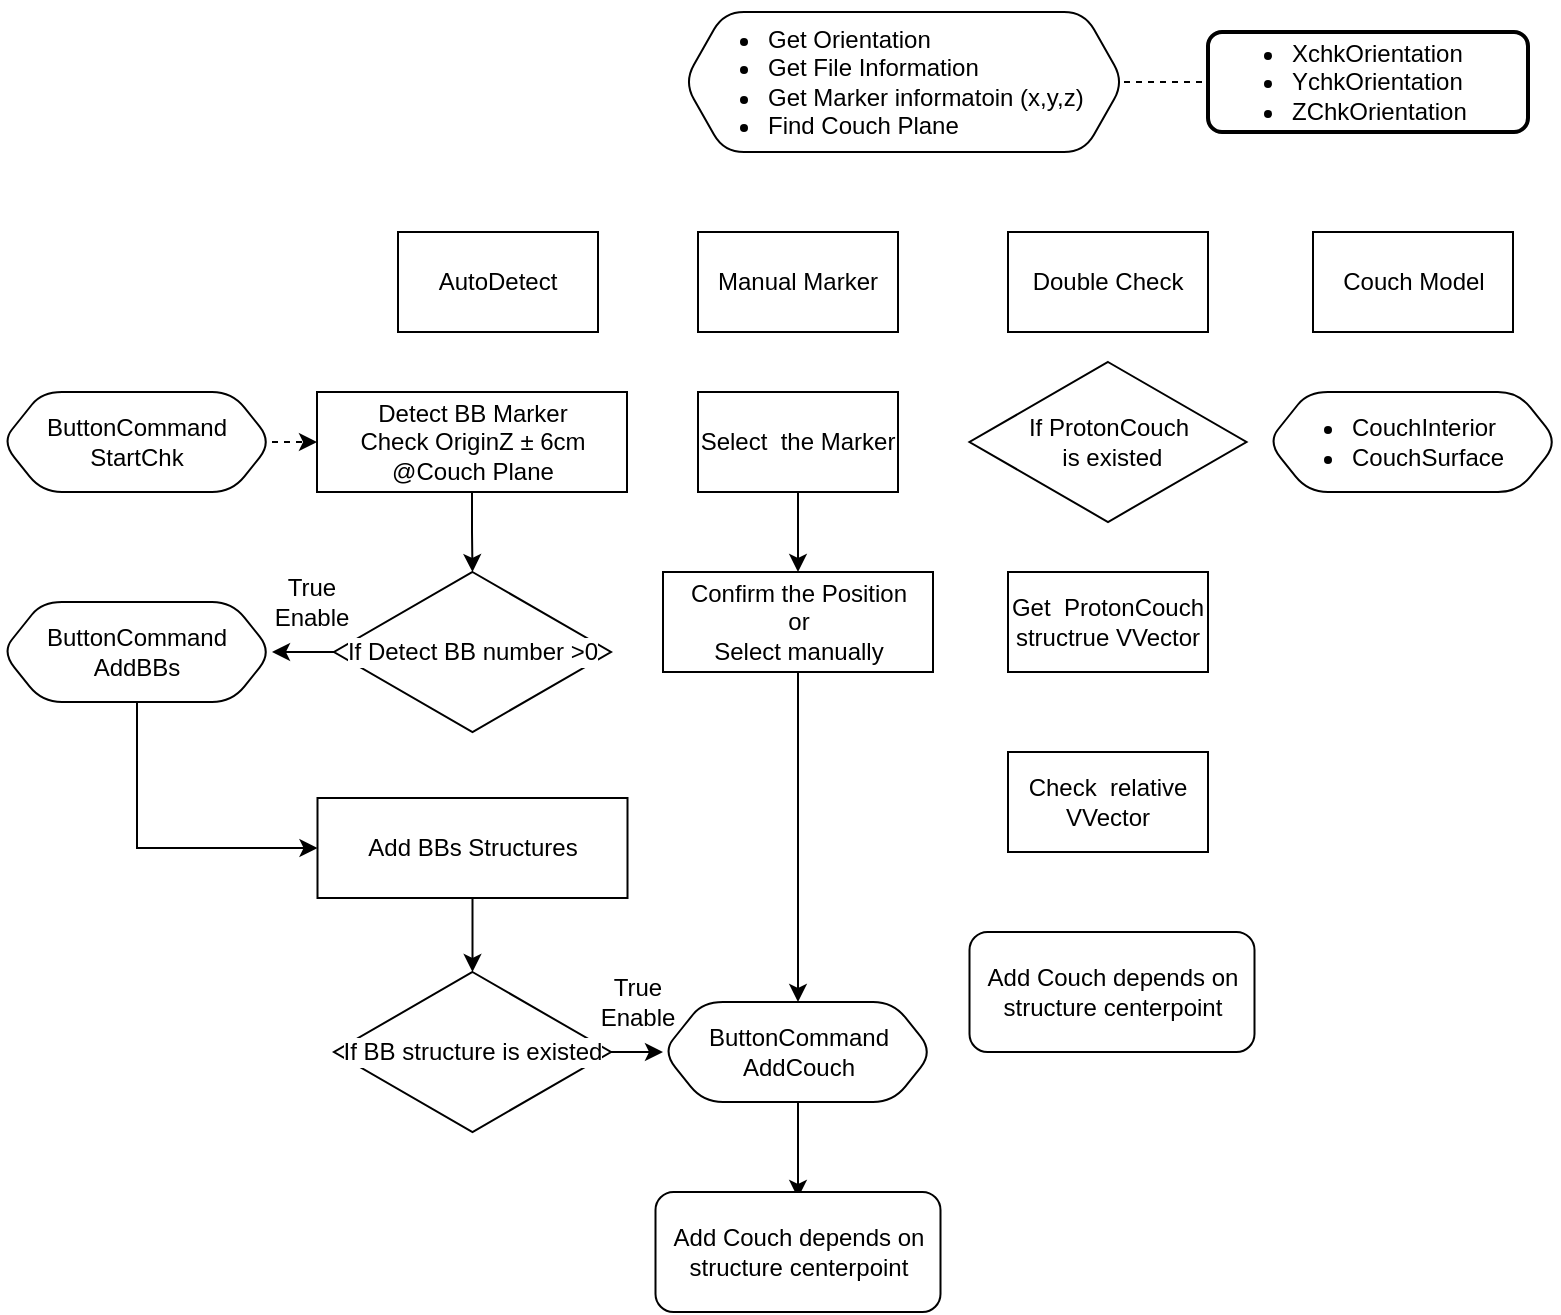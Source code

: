 <mxfile version="21.3.6" type="github">
  <diagram name="第 1 页" id="3PoZT99JLvgC_yYh0iIf">
    <mxGraphModel dx="838" dy="887" grid="1" gridSize="10" guides="1" tooltips="1" connect="1" arrows="1" fold="1" page="1" pageScale="1" pageWidth="827" pageHeight="1169" math="0" shadow="0">
      <root>
        <mxCell id="0" />
        <mxCell id="1" parent="0" />
        <mxCell id="L71xMRWu8lyQpmZ8tHU4-3" style="edgeStyle=orthogonalEdgeStyle;rounded=0;orthogonalLoop=1;jettySize=auto;html=1;exitX=1;exitY=0.5;exitDx=0;exitDy=0;endArrow=none;endFill=0;dashed=1;" parent="1" source="UUtNP9MRQaCTh92hcmn--1" edge="1">
          <mxGeometry relative="1" as="geometry">
            <mxPoint x="610" y="105" as="targetPoint" />
          </mxGeometry>
        </mxCell>
        <mxCell id="UUtNP9MRQaCTh92hcmn--1" value="&lt;ul&gt;&lt;li&gt;Get Orientation&lt;/li&gt;&lt;li style=&quot;border-color: var(--border-color);&quot;&gt;Get File Information&lt;/li&gt;&lt;li style=&quot;border-color: var(--border-color);&quot;&gt;Get Marker informatoin (x,y,z)&lt;/li&gt;&lt;li&gt;Find Couch Plane&lt;/li&gt;&lt;/ul&gt;" style="shape=hexagon;perimeter=hexagonPerimeter2;whiteSpace=wrap;html=1;fixedSize=1;rounded=1;align=left;" parent="1" vertex="1">
          <mxGeometry x="348" y="70" width="220" height="70" as="geometry" />
        </mxCell>
        <mxCell id="UUtNP9MRQaCTh92hcmn--2" value="AutoDetect" style="rounded=0;whiteSpace=wrap;html=1;" parent="1" vertex="1">
          <mxGeometry x="205" y="180" width="100" height="50" as="geometry" />
        </mxCell>
        <mxCell id="UUtNP9MRQaCTh92hcmn--3" value="Manual Marker" style="rounded=0;whiteSpace=wrap;html=1;" parent="1" vertex="1">
          <mxGeometry x="355" y="180" width="100" height="50" as="geometry" />
        </mxCell>
        <mxCell id="UUtNP9MRQaCTh92hcmn--4" value="Double Check" style="rounded=0;whiteSpace=wrap;html=1;" parent="1" vertex="1">
          <mxGeometry x="510" y="180" width="100" height="50" as="geometry" />
        </mxCell>
        <mxCell id="UUtNP9MRQaCTh92hcmn--5" value="Couch Model" style="rounded=0;whiteSpace=wrap;html=1;" parent="1" vertex="1">
          <mxGeometry x="662.5" y="180" width="100" height="50" as="geometry" />
        </mxCell>
        <mxCell id="UUtNP9MRQaCTh92hcmn--6" value="&lt;ul&gt;&lt;li&gt;CouchInterior&lt;/li&gt;&lt;li&gt;CouchSurface&lt;/li&gt;&lt;/ul&gt;" style="shape=hexagon;perimeter=hexagonPerimeter2;whiteSpace=wrap;html=1;fixedSize=1;rounded=1;align=left;" parent="1" vertex="1">
          <mxGeometry x="640" y="260" width="145" height="50" as="geometry" />
        </mxCell>
        <mxCell id="L71xMRWu8lyQpmZ8tHU4-6" style="edgeStyle=orthogonalEdgeStyle;rounded=0;orthogonalLoop=1;jettySize=auto;html=1;exitX=1;exitY=0.5;exitDx=0;exitDy=0;entryX=0;entryY=0.5;entryDx=0;entryDy=0;dashed=1;" parent="1" source="L71xMRWu8lyQpmZ8tHU4-1" target="L71xMRWu8lyQpmZ8tHU4-5" edge="1">
          <mxGeometry relative="1" as="geometry" />
        </mxCell>
        <mxCell id="L71xMRWu8lyQpmZ8tHU4-1" value="ButtonCommand&lt;br&gt;StartChk" style="shape=hexagon;perimeter=hexagonPerimeter2;whiteSpace=wrap;html=1;fixedSize=1;rounded=1;align=center;" parent="1" vertex="1">
          <mxGeometry x="7" y="260" width="135" height="50" as="geometry" />
        </mxCell>
        <mxCell id="L71xMRWu8lyQpmZ8tHU4-4" value="&lt;ul&gt;&lt;li&gt;XchkOrientation&lt;/li&gt;&lt;li&gt;YchkOrientation&lt;/li&gt;&lt;li&gt;ZChkOrientation&lt;/li&gt;&lt;/ul&gt;" style="rounded=1;whiteSpace=wrap;html=1;absoluteArcSize=1;arcSize=14;strokeWidth=2;align=left;" parent="1" vertex="1">
          <mxGeometry x="610" y="80" width="160" height="50" as="geometry" />
        </mxCell>
        <mxCell id="L71xMRWu8lyQpmZ8tHU4-14" style="edgeStyle=orthogonalEdgeStyle;rounded=0;orthogonalLoop=1;jettySize=auto;html=1;exitX=0.5;exitY=1;exitDx=0;exitDy=0;entryX=0.5;entryY=0;entryDx=0;entryDy=0;entryPerimeter=0;" parent="1" source="L71xMRWu8lyQpmZ8tHU4-5" target="L71xMRWu8lyQpmZ8tHU4-8" edge="1">
          <mxGeometry relative="1" as="geometry" />
        </mxCell>
        <mxCell id="L71xMRWu8lyQpmZ8tHU4-5" value="Detect BB Marker&lt;br&gt;Check OriginZ&amp;nbsp;± 6cm &lt;br&gt;@Couch Plane" style="rounded=0;whiteSpace=wrap;html=1;" parent="1" vertex="1">
          <mxGeometry x="164.5" y="260" width="155" height="50" as="geometry" />
        </mxCell>
        <mxCell id="L71xMRWu8lyQpmZ8tHU4-28" style="edgeStyle=orthogonalEdgeStyle;rounded=0;orthogonalLoop=1;jettySize=auto;html=1;exitX=0.5;exitY=1;exitDx=0;exitDy=0;entryX=0.5;entryY=0;entryDx=0;entryDy=0;entryPerimeter=0;" parent="1" source="L71xMRWu8lyQpmZ8tHU4-7" target="L71xMRWu8lyQpmZ8tHU4-23" edge="1">
          <mxGeometry relative="1" as="geometry" />
        </mxCell>
        <mxCell id="L71xMRWu8lyQpmZ8tHU4-7" value="Add BBs Structures" style="rounded=0;whiteSpace=wrap;html=1;" parent="1" vertex="1">
          <mxGeometry x="164.75" y="463" width="155" height="50" as="geometry" />
        </mxCell>
        <mxCell id="L71xMRWu8lyQpmZ8tHU4-10" style="edgeStyle=orthogonalEdgeStyle;rounded=0;orthogonalLoop=1;jettySize=auto;html=1;exitX=0;exitY=0.5;exitDx=0;exitDy=0;exitPerimeter=0;entryX=1;entryY=0.5;entryDx=0;entryDy=0;" parent="1" source="L71xMRWu8lyQpmZ8tHU4-8" target="L71xMRWu8lyQpmZ8tHU4-9" edge="1">
          <mxGeometry relative="1" as="geometry" />
        </mxCell>
        <mxCell id="L71xMRWu8lyQpmZ8tHU4-8" value="If Detect BB number &amp;gt;0" style="strokeWidth=1;html=1;shape=mxgraph.flowchart.decision;whiteSpace=wrap;labelBackgroundColor=#FFFFFF;" parent="1" vertex="1">
          <mxGeometry x="173" y="350" width="138.5" height="80" as="geometry" />
        </mxCell>
        <mxCell id="L71xMRWu8lyQpmZ8tHU4-17" style="edgeStyle=orthogonalEdgeStyle;rounded=0;orthogonalLoop=1;jettySize=auto;html=1;exitX=0.5;exitY=1;exitDx=0;exitDy=0;entryX=0;entryY=0.5;entryDx=0;entryDy=0;" parent="1" source="L71xMRWu8lyQpmZ8tHU4-9" target="L71xMRWu8lyQpmZ8tHU4-7" edge="1">
          <mxGeometry relative="1" as="geometry" />
        </mxCell>
        <mxCell id="L71xMRWu8lyQpmZ8tHU4-9" value="ButtonCommand&lt;br&gt;AddBBs" style="shape=hexagon;perimeter=hexagonPerimeter2;whiteSpace=wrap;html=1;fixedSize=1;rounded=1;align=center;" parent="1" vertex="1">
          <mxGeometry x="7" y="365" width="135" height="50" as="geometry" />
        </mxCell>
        <mxCell id="L71xMRWu8lyQpmZ8tHU4-12" value="True&lt;br&gt;Enable" style="text;html=1;strokeColor=none;fillColor=none;align=center;verticalAlign=middle;whiteSpace=wrap;rounded=0;" parent="1" vertex="1">
          <mxGeometry x="132" y="350" width="60" height="30" as="geometry" />
        </mxCell>
        <mxCell id="L71xMRWu8lyQpmZ8tHU4-22" style="edgeStyle=orthogonalEdgeStyle;rounded=0;orthogonalLoop=1;jettySize=auto;html=1;exitX=1;exitY=0.5;exitDx=0;exitDy=0;exitPerimeter=0;entryX=0;entryY=0.5;entryDx=0;entryDy=0;" parent="1" source="L71xMRWu8lyQpmZ8tHU4-23" target="L71xMRWu8lyQpmZ8tHU4-25" edge="1">
          <mxGeometry relative="1" as="geometry">
            <mxPoint x="324.547" y="590.059" as="targetPoint" />
          </mxGeometry>
        </mxCell>
        <mxCell id="L71xMRWu8lyQpmZ8tHU4-23" value="If BB structure is existed" style="strokeWidth=1;html=1;shape=mxgraph.flowchart.decision;whiteSpace=wrap;labelBackgroundColor=#FFFFFF;" parent="1" vertex="1">
          <mxGeometry x="173" y="550" width="138.5" height="80" as="geometry" />
        </mxCell>
        <mxCell id="L71xMRWu8lyQpmZ8tHU4-24" style="edgeStyle=orthogonalEdgeStyle;rounded=0;orthogonalLoop=1;jettySize=auto;html=1;exitX=0.5;exitY=1;exitDx=0;exitDy=0;entryX=0.5;entryY=0;entryDx=0;entryDy=0;" parent="1" source="L71xMRWu8lyQpmZ8tHU4-25" edge="1">
          <mxGeometry relative="1" as="geometry">
            <mxPoint x="405" y="663" as="targetPoint" />
          </mxGeometry>
        </mxCell>
        <mxCell id="L71xMRWu8lyQpmZ8tHU4-25" value="ButtonCommand&lt;br&gt;AddCouch" style="shape=hexagon;perimeter=hexagonPerimeter2;whiteSpace=wrap;html=1;fixedSize=1;rounded=1;align=center;" parent="1" vertex="1">
          <mxGeometry x="337.5" y="565" width="135" height="50" as="geometry" />
        </mxCell>
        <mxCell id="L71xMRWu8lyQpmZ8tHU4-27" value="True&lt;br&gt;Enable" style="text;html=1;strokeColor=none;fillColor=none;align=center;verticalAlign=middle;whiteSpace=wrap;rounded=0;" parent="1" vertex="1">
          <mxGeometry x="295" y="550" width="60" height="30" as="geometry" />
        </mxCell>
        <mxCell id="DlJTijxT4euHkg5b0cn0-4" style="edgeStyle=orthogonalEdgeStyle;rounded=0;orthogonalLoop=1;jettySize=auto;html=1;exitX=0.5;exitY=1;exitDx=0;exitDy=0;" edge="1" parent="1" source="DlJTijxT4euHkg5b0cn0-2" target="DlJTijxT4euHkg5b0cn0-3">
          <mxGeometry relative="1" as="geometry" />
        </mxCell>
        <mxCell id="DlJTijxT4euHkg5b0cn0-2" value="Select&amp;nbsp; the Marker" style="rounded=0;whiteSpace=wrap;html=1;" vertex="1" parent="1">
          <mxGeometry x="355" y="260" width="100" height="50" as="geometry" />
        </mxCell>
        <mxCell id="DlJTijxT4euHkg5b0cn0-6" style="edgeStyle=orthogonalEdgeStyle;rounded=0;orthogonalLoop=1;jettySize=auto;html=1;exitX=0.5;exitY=1;exitDx=0;exitDy=0;" edge="1" parent="1" source="DlJTijxT4euHkg5b0cn0-3" target="L71xMRWu8lyQpmZ8tHU4-25">
          <mxGeometry relative="1" as="geometry" />
        </mxCell>
        <mxCell id="DlJTijxT4euHkg5b0cn0-3" value="Confirm the Position &lt;br&gt;or &lt;br&gt;Select manually" style="rounded=0;whiteSpace=wrap;html=1;" vertex="1" parent="1">
          <mxGeometry x="337.5" y="350" width="135" height="50" as="geometry" />
        </mxCell>
        <mxCell id="DlJTijxT4euHkg5b0cn0-8" value="Get&amp;nbsp; ProtonCouch structrue VVector" style="rounded=0;whiteSpace=wrap;html=1;" vertex="1" parent="1">
          <mxGeometry x="510" y="350" width="100" height="50" as="geometry" />
        </mxCell>
        <mxCell id="DlJTijxT4euHkg5b0cn0-9" value="If ProtonCouch&lt;br&gt;&amp;nbsp;is existed" style="strokeWidth=1;html=1;shape=mxgraph.flowchart.decision;whiteSpace=wrap;labelBackgroundColor=#FFFFFF;" vertex="1" parent="1">
          <mxGeometry x="490.75" y="245" width="138.5" height="80" as="geometry" />
        </mxCell>
        <mxCell id="DlJTijxT4euHkg5b0cn0-10" value="Check&amp;nbsp; relative VVector" style="rounded=0;whiteSpace=wrap;html=1;" vertex="1" parent="1">
          <mxGeometry x="510" y="440" width="100" height="50" as="geometry" />
        </mxCell>
        <mxCell id="DlJTijxT4euHkg5b0cn0-11" value="Add Couch depends on&lt;br style=&quot;border-color: var(--border-color);&quot;&gt;structure centerpoint" style="rounded=1;whiteSpace=wrap;html=1;" vertex="1" parent="1">
          <mxGeometry x="333.75" y="660" width="142.5" height="60" as="geometry" />
        </mxCell>
        <mxCell id="DlJTijxT4euHkg5b0cn0-12" value="Add Couch depends on&lt;br style=&quot;border-color: var(--border-color);&quot;&gt;structure centerpoint" style="rounded=1;whiteSpace=wrap;html=1;" vertex="1" parent="1">
          <mxGeometry x="490.75" y="530" width="142.5" height="60" as="geometry" />
        </mxCell>
      </root>
    </mxGraphModel>
  </diagram>
</mxfile>
